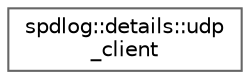 digraph "类继承关系图"
{
 // LATEX_PDF_SIZE
  bgcolor="transparent";
  edge [fontname=Helvetica,fontsize=10,labelfontname=Helvetica,labelfontsize=10];
  node [fontname=Helvetica,fontsize=10,shape=box,height=0.2,width=0.4];
  rankdir="LR";
  Node0 [id="Node000000",label="spdlog::details::udp\l_client",height=0.2,width=0.4,color="grey40", fillcolor="white", style="filled",URL="$classspdlog_1_1details_1_1udp__client.html",tooltip=" "];
}
